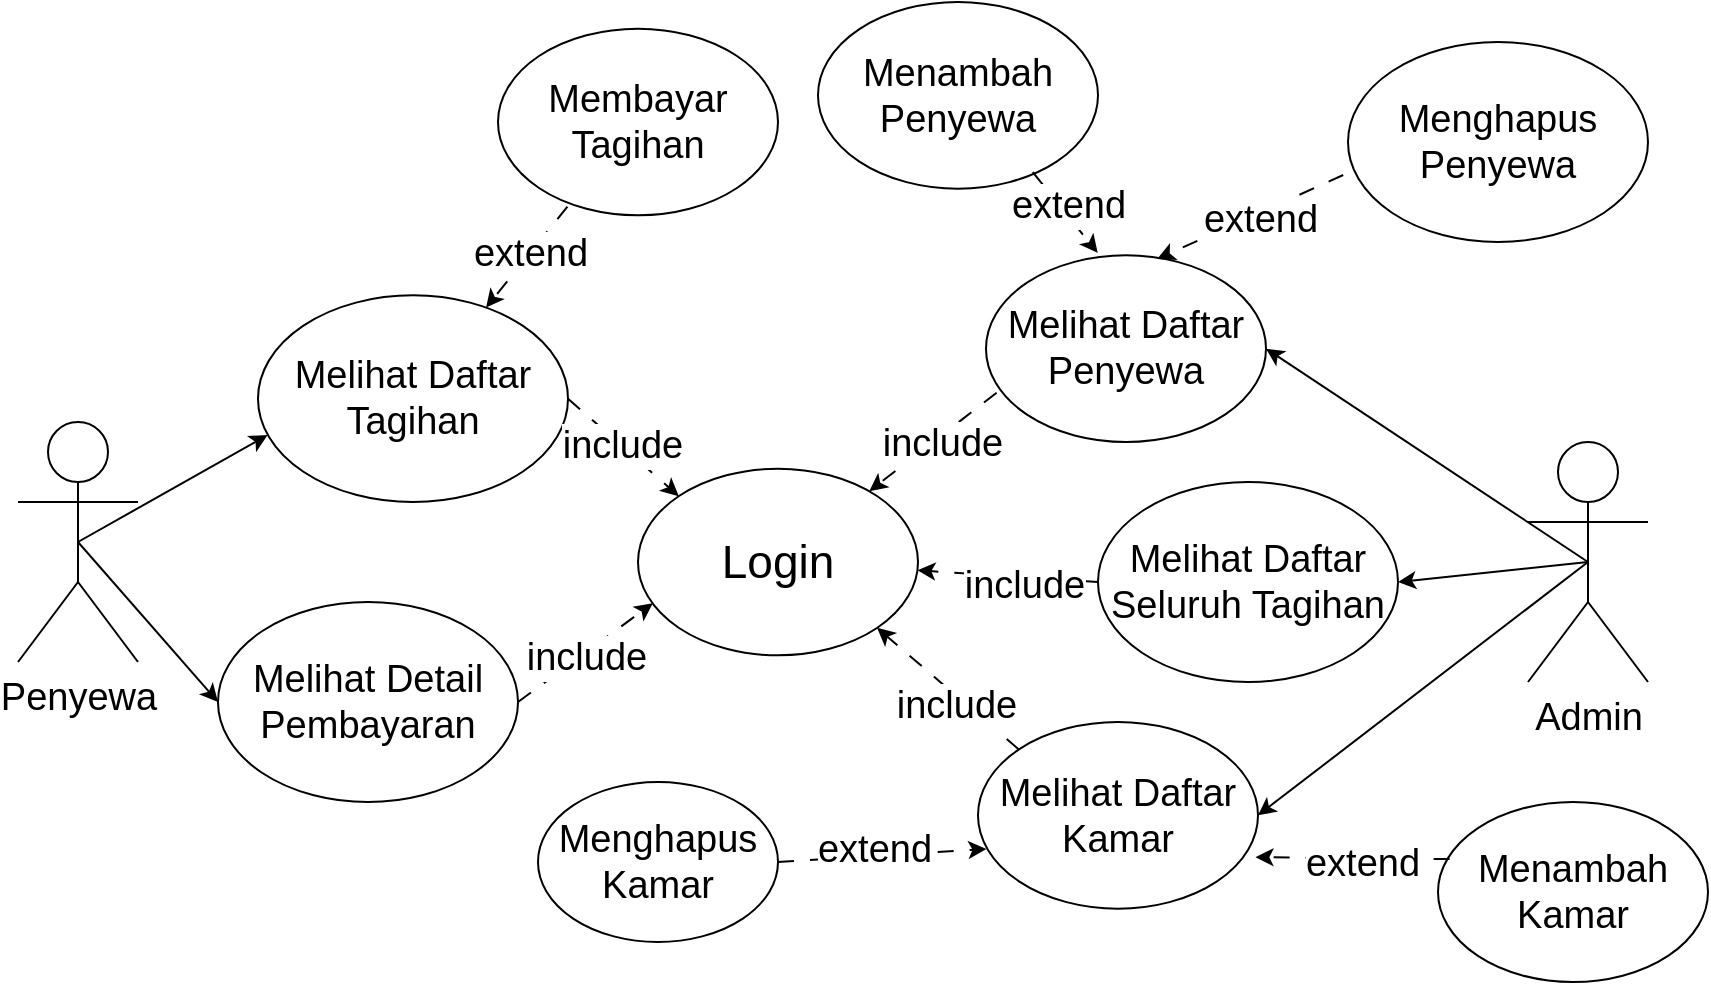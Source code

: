 <mxfile version="24.5.2" type="github">
  <diagram name="Halaman-1" id="odqo5G6KU87LUE8fHCEU">
    <mxGraphModel dx="733" dy="454" grid="1" gridSize="10" guides="1" tooltips="1" connect="1" arrows="1" fold="1" page="1" pageScale="1" pageWidth="1169" pageHeight="827" math="0" shadow="0">
      <root>
        <mxCell id="0" />
        <mxCell id="1" parent="0" />
        <mxCell id="24-caCGKZ3hmqMoE8zOM-1" value="&lt;font style=&quot;font-size: 19px;&quot;&gt;Admin&lt;/font&gt;" style="shape=umlActor;verticalLabelPosition=bottom;verticalAlign=top;html=1;outlineConnect=0;" parent="1" vertex="1">
          <mxGeometry x="855" y="370" width="60" height="120" as="geometry" />
        </mxCell>
        <mxCell id="24-caCGKZ3hmqMoE8zOM-2" value="&lt;font style=&quot;font-size: 19px;&quot;&gt;Penyewa&lt;/font&gt;" style="shape=umlActor;verticalLabelPosition=bottom;verticalAlign=top;html=1;outlineConnect=0;" parent="1" vertex="1">
          <mxGeometry x="100" y="360" width="60" height="120" as="geometry" />
        </mxCell>
        <mxCell id="24-caCGKZ3hmqMoE8zOM-4" value="&lt;font style=&quot;font-size: 23px;&quot;&gt;Login&lt;/font&gt;" style="ellipse;whiteSpace=wrap;html=1;" parent="1" vertex="1">
          <mxGeometry x="410" y="383.34" width="140" height="93.33" as="geometry" />
        </mxCell>
        <mxCell id="24-caCGKZ3hmqMoE8zOM-5" value="&lt;font style=&quot;font-size: 19px;&quot;&gt;Melihat Daftar Penyewa&lt;/font&gt;" style="ellipse;whiteSpace=wrap;html=1;" parent="1" vertex="1">
          <mxGeometry x="584" y="276.67" width="140" height="93.33" as="geometry" />
        </mxCell>
        <mxCell id="24-caCGKZ3hmqMoE8zOM-7" value="&lt;font style=&quot;font-size: 19px;&quot;&gt;Melihat Daftar Seluruh Tagihan&lt;/font&gt;" style="ellipse;whiteSpace=wrap;html=1;" parent="1" vertex="1">
          <mxGeometry x="640" y="390" width="150" height="100" as="geometry" />
        </mxCell>
        <mxCell id="24-caCGKZ3hmqMoE8zOM-11" value="" style="endArrow=classic;html=1;rounded=0;entryX=1;entryY=0.5;entryDx=0;entryDy=0;exitX=0.5;exitY=0.5;exitDx=0;exitDy=0;exitPerimeter=0;" parent="1" source="24-caCGKZ3hmqMoE8zOM-1" target="24-caCGKZ3hmqMoE8zOM-5" edge="1">
          <mxGeometry width="50" height="50" relative="1" as="geometry">
            <mxPoint x="1070" y="540" as="sourcePoint" />
            <mxPoint x="960" y="550" as="targetPoint" />
          </mxGeometry>
        </mxCell>
        <mxCell id="24-caCGKZ3hmqMoE8zOM-13" value="" style="endArrow=classic;html=1;rounded=0;entryX=1;entryY=0.5;entryDx=0;entryDy=0;exitX=0.5;exitY=0.5;exitDx=0;exitDy=0;exitPerimeter=0;" parent="1" source="24-caCGKZ3hmqMoE8zOM-1" target="24-caCGKZ3hmqMoE8zOM-7" edge="1">
          <mxGeometry width="50" height="50" relative="1" as="geometry">
            <mxPoint x="1105" y="540" as="sourcePoint" />
            <mxPoint x="892" y="632" as="targetPoint" />
          </mxGeometry>
        </mxCell>
        <mxCell id="24-caCGKZ3hmqMoE8zOM-15" value="" style="endArrow=classic;html=1;rounded=0;exitX=0.038;exitY=0.736;exitDx=0;exitDy=0;dashed=1;dashPattern=8 8;exitPerimeter=0;" parent="1" source="24-caCGKZ3hmqMoE8zOM-5" target="24-caCGKZ3hmqMoE8zOM-4" edge="1">
          <mxGeometry width="50" height="50" relative="1" as="geometry">
            <mxPoint x="760" y="420" as="sourcePoint" />
            <mxPoint x="592" y="652" as="targetPoint" />
          </mxGeometry>
        </mxCell>
        <mxCell id="24-caCGKZ3hmqMoE8zOM-19" value="&lt;font style=&quot;font-size: 19px;&quot;&gt;include&lt;/font&gt;" style="edgeLabel;html=1;align=center;verticalAlign=middle;resizable=0;points=[];" parent="24-caCGKZ3hmqMoE8zOM-15" vertex="1" connectable="0">
          <mxGeometry x="-0.081" y="3" relative="1" as="geometry">
            <mxPoint as="offset" />
          </mxGeometry>
        </mxCell>
        <mxCell id="24-caCGKZ3hmqMoE8zOM-16" value="" style="endArrow=classic;html=1;rounded=0;exitX=0;exitY=0.5;exitDx=0;exitDy=0;dashed=1;dashPattern=8 8;" parent="1" source="24-caCGKZ3hmqMoE8zOM-7" target="24-caCGKZ3hmqMoE8zOM-4" edge="1">
          <mxGeometry width="50" height="50" relative="1" as="geometry">
            <mxPoint x="760" y="550" as="sourcePoint" />
            <mxPoint x="602" y="662" as="targetPoint" />
          </mxGeometry>
        </mxCell>
        <mxCell id="24-caCGKZ3hmqMoE8zOM-20" value="&lt;font style=&quot;font-size: 19px;&quot;&gt;include&lt;/font&gt;" style="edgeLabel;html=1;align=center;verticalAlign=middle;resizable=0;points=[];" parent="24-caCGKZ3hmqMoE8zOM-16" vertex="1" connectable="0">
          <mxGeometry x="-0.186" y="4" relative="1" as="geometry">
            <mxPoint as="offset" />
          </mxGeometry>
        </mxCell>
        <mxCell id="24-caCGKZ3hmqMoE8zOM-21" value="&lt;font style=&quot;font-size: 19px;&quot;&gt;Menambah Penyewa&lt;/font&gt;" style="ellipse;whiteSpace=wrap;html=1;" parent="1" vertex="1">
          <mxGeometry x="500" y="150" width="140" height="93.33" as="geometry" />
        </mxCell>
        <mxCell id="24-caCGKZ3hmqMoE8zOM-22" value="&lt;font style=&quot;font-size: 19px;&quot;&gt;Menghapus Penyewa&lt;/font&gt;" style="ellipse;whiteSpace=wrap;html=1;" parent="1" vertex="1">
          <mxGeometry x="765" y="170" width="150" height="100" as="geometry" />
        </mxCell>
        <mxCell id="24-caCGKZ3hmqMoE8zOM-26" value="" style="endArrow=classic;html=1;rounded=0;exitX=0.767;exitY=0.912;exitDx=0;exitDy=0;dashed=1;dashPattern=8 8;entryX=0.399;entryY=-0.013;entryDx=0;entryDy=0;entryPerimeter=0;exitPerimeter=0;" parent="1" source="24-caCGKZ3hmqMoE8zOM-21" target="24-caCGKZ3hmqMoE8zOM-5" edge="1">
          <mxGeometry width="50" height="50" relative="1" as="geometry">
            <mxPoint x="875" y="309" as="sourcePoint" />
            <mxPoint x="668" y="575" as="targetPoint" />
          </mxGeometry>
        </mxCell>
        <mxCell id="24-caCGKZ3hmqMoE8zOM-27" value="&lt;font style=&quot;font-size: 19px;&quot;&gt;extend&lt;/font&gt;" style="edgeLabel;html=1;align=center;verticalAlign=middle;resizable=0;points=[];" parent="24-caCGKZ3hmqMoE8zOM-26" vertex="1" connectable="0">
          <mxGeometry x="-0.081" y="3" relative="1" as="geometry">
            <mxPoint as="offset" />
          </mxGeometry>
        </mxCell>
        <mxCell id="24-caCGKZ3hmqMoE8zOM-28" value="" style="endArrow=classic;html=1;rounded=0;exitX=-0.016;exitY=0.665;exitDx=0;exitDy=0;dashed=1;dashPattern=8 8;entryX=0.611;entryY=0.02;entryDx=0;entryDy=0;entryPerimeter=0;exitPerimeter=0;" parent="1" source="24-caCGKZ3hmqMoE8zOM-22" target="24-caCGKZ3hmqMoE8zOM-5" edge="1">
          <mxGeometry width="50" height="50" relative="1" as="geometry">
            <mxPoint x="810" y="100" as="sourcePoint" />
            <mxPoint x="930" y="250" as="targetPoint" />
          </mxGeometry>
        </mxCell>
        <mxCell id="24-caCGKZ3hmqMoE8zOM-29" value="&lt;font style=&quot;font-size: 19px;&quot;&gt;extend&lt;/font&gt;" style="edgeLabel;html=1;align=center;verticalAlign=middle;resizable=0;points=[];" parent="24-caCGKZ3hmqMoE8zOM-28" vertex="1" connectable="0">
          <mxGeometry x="-0.081" y="3" relative="1" as="geometry">
            <mxPoint as="offset" />
          </mxGeometry>
        </mxCell>
        <mxCell id="24-caCGKZ3hmqMoE8zOM-37" value="&lt;font style=&quot;font-size: 19px;&quot;&gt;Melihat Daftar Tagihan&lt;/font&gt;" style="ellipse;whiteSpace=wrap;html=1;" parent="1" vertex="1">
          <mxGeometry x="220" y="296.67" width="155" height="103.33" as="geometry" />
        </mxCell>
        <mxCell id="24-caCGKZ3hmqMoE8zOM-38" value="&lt;font style=&quot;font-size: 19px;&quot;&gt;Membayar Tagihan&lt;/font&gt;" style="ellipse;whiteSpace=wrap;html=1;" parent="1" vertex="1">
          <mxGeometry x="340" y="163.34" width="140" height="93.33" as="geometry" />
        </mxCell>
        <mxCell id="24-caCGKZ3hmqMoE8zOM-39" value="&lt;font style=&quot;font-size: 19px;&quot;&gt;Melihat Detail Pembayaran&lt;/font&gt;" style="ellipse;whiteSpace=wrap;html=1;" parent="1" vertex="1">
          <mxGeometry x="200" y="450" width="150" height="100" as="geometry" />
        </mxCell>
        <mxCell id="24-caCGKZ3hmqMoE8zOM-45" value="" style="endArrow=classic;html=1;rounded=0;entryX=0;entryY=0.5;entryDx=0;entryDy=0;exitX=0.5;exitY=0.5;exitDx=0;exitDy=0;exitPerimeter=0;" parent="1" source="24-caCGKZ3hmqMoE8zOM-2" target="24-caCGKZ3hmqMoE8zOM-39" edge="1">
          <mxGeometry width="50" height="50" relative="1" as="geometry">
            <mxPoint x="430" y="550" as="sourcePoint" />
            <mxPoint x="500" y="400" as="targetPoint" />
          </mxGeometry>
        </mxCell>
        <mxCell id="24-caCGKZ3hmqMoE8zOM-47" value="" style="endArrow=classic;html=1;rounded=0;entryX=0.031;entryY=0.676;entryDx=0;entryDy=0;exitX=0.5;exitY=0.5;exitDx=0;exitDy=0;exitPerimeter=0;entryPerimeter=0;" parent="1" source="24-caCGKZ3hmqMoE8zOM-2" target="24-caCGKZ3hmqMoE8zOM-37" edge="1">
          <mxGeometry width="50" height="50" relative="1" as="geometry">
            <mxPoint x="115" y="420" as="sourcePoint" />
            <mxPoint x="250" y="440" as="targetPoint" />
          </mxGeometry>
        </mxCell>
        <mxCell id="24-caCGKZ3hmqMoE8zOM-48" value="" style="endArrow=classic;html=1;rounded=0;entryX=0;entryY=0;entryDx=0;entryDy=0;exitX=1;exitY=0.5;exitDx=0;exitDy=0;dashed=1;dashPattern=8 8;" parent="1" source="24-caCGKZ3hmqMoE8zOM-37" target="24-caCGKZ3hmqMoE8zOM-4" edge="1">
          <mxGeometry width="50" height="50" relative="1" as="geometry">
            <mxPoint x="849" y="526" as="sourcePoint" />
            <mxPoint x="683" y="460" as="targetPoint" />
          </mxGeometry>
        </mxCell>
        <mxCell id="24-caCGKZ3hmqMoE8zOM-49" value="&lt;font style=&quot;font-size: 19px;&quot;&gt;include&lt;/font&gt;" style="edgeLabel;html=1;align=center;verticalAlign=middle;resizable=0;points=[];" parent="24-caCGKZ3hmqMoE8zOM-48" vertex="1" connectable="0">
          <mxGeometry x="-0.057" y="-1" relative="1" as="geometry">
            <mxPoint x="1" as="offset" />
          </mxGeometry>
        </mxCell>
        <mxCell id="24-caCGKZ3hmqMoE8zOM-50" value="" style="endArrow=classic;html=1;rounded=0;exitX=0.248;exitY=0.953;exitDx=0;exitDy=0;dashed=1;dashPattern=8 8;exitPerimeter=0;" parent="1" source="24-caCGKZ3hmqMoE8zOM-38" target="24-caCGKZ3hmqMoE8zOM-37" edge="1">
          <mxGeometry width="50" height="50" relative="1" as="geometry">
            <mxPoint x="370" y="280" as="sourcePoint" />
            <mxPoint x="325" y="288" as="targetPoint" />
          </mxGeometry>
        </mxCell>
        <mxCell id="24-caCGKZ3hmqMoE8zOM-51" value="&lt;font style=&quot;font-size: 19px;&quot;&gt;extend&lt;/font&gt;" style="edgeLabel;html=1;align=center;verticalAlign=middle;resizable=0;points=[];" parent="24-caCGKZ3hmqMoE8zOM-50" vertex="1" connectable="0">
          <mxGeometry x="-0.057" y="-1" relative="1" as="geometry">
            <mxPoint x="1" as="offset" />
          </mxGeometry>
        </mxCell>
        <mxCell id="24-caCGKZ3hmqMoE8zOM-52" value="" style="endArrow=classic;html=1;rounded=0;entryX=0.053;entryY=0.721;entryDx=0;entryDy=0;exitX=1;exitY=0.5;exitDx=0;exitDy=0;dashed=1;dashPattern=8 8;entryPerimeter=0;" parent="1" source="24-caCGKZ3hmqMoE8zOM-39" target="24-caCGKZ3hmqMoE8zOM-4" edge="1">
          <mxGeometry width="50" height="50" relative="1" as="geometry">
            <mxPoint x="370" y="440" as="sourcePoint" />
            <mxPoint x="570" y="480" as="targetPoint" />
          </mxGeometry>
        </mxCell>
        <mxCell id="24-caCGKZ3hmqMoE8zOM-53" value="&lt;font style=&quot;font-size: 19px;&quot;&gt;include&lt;/font&gt;" style="edgeLabel;html=1;align=center;verticalAlign=middle;resizable=0;points=[];" parent="24-caCGKZ3hmqMoE8zOM-52" vertex="1" connectable="0">
          <mxGeometry x="-0.057" y="-1" relative="1" as="geometry">
            <mxPoint x="1" as="offset" />
          </mxGeometry>
        </mxCell>
        <mxCell id="bF2cHZxIdzyqQh2-dYHG-1" value="&lt;font style=&quot;font-size: 19px;&quot;&gt;Melihat Daftar Kamar&lt;/font&gt;" style="ellipse;whiteSpace=wrap;html=1;" parent="1" vertex="1">
          <mxGeometry x="580" y="510" width="140" height="93.33" as="geometry" />
        </mxCell>
        <mxCell id="bF2cHZxIdzyqQh2-dYHG-2" value="" style="endArrow=classic;html=1;rounded=0;entryX=1;entryY=0.5;entryDx=0;entryDy=0;exitX=0.5;exitY=0.5;exitDx=0;exitDy=0;exitPerimeter=0;" parent="1" source="24-caCGKZ3hmqMoE8zOM-1" target="bF2cHZxIdzyqQh2-dYHG-1" edge="1">
          <mxGeometry width="50" height="50" relative="1" as="geometry">
            <mxPoint x="885" y="500" as="sourcePoint" />
            <mxPoint x="750" y="490" as="targetPoint" />
          </mxGeometry>
        </mxCell>
        <mxCell id="bF2cHZxIdzyqQh2-dYHG-4" value="&lt;font style=&quot;font-size: 19px;&quot;&gt;Menghapus Kamar&lt;/font&gt;" style="ellipse;whiteSpace=wrap;html=1;" parent="1" vertex="1">
          <mxGeometry x="360" y="540" width="120" height="80" as="geometry" />
        </mxCell>
        <mxCell id="bF2cHZxIdzyqQh2-dYHG-5" value="&lt;font style=&quot;font-size: 19px;&quot;&gt;Menambah Kamar&lt;/font&gt;" style="ellipse;whiteSpace=wrap;html=1;" parent="1" vertex="1">
          <mxGeometry x="810" y="550" width="135" height="90" as="geometry" />
        </mxCell>
        <mxCell id="bF2cHZxIdzyqQh2-dYHG-7" value="" style="endArrow=classic;html=1;rounded=0;exitX=1;exitY=0.5;exitDx=0;exitDy=0;dashed=1;dashPattern=8 8;entryX=0.03;entryY=0.68;entryDx=0;entryDy=0;entryPerimeter=0;" parent="1" source="bF2cHZxIdzyqQh2-dYHG-4" target="bF2cHZxIdzyqQh2-dYHG-1" edge="1">
          <mxGeometry width="50" height="50" relative="1" as="geometry">
            <mxPoint x="642" y="298" as="sourcePoint" />
            <mxPoint x="770" y="620" as="targetPoint" />
          </mxGeometry>
        </mxCell>
        <mxCell id="bF2cHZxIdzyqQh2-dYHG-8" value="&lt;font style=&quot;font-size: 19px;&quot;&gt;extend&lt;/font&gt;" style="edgeLabel;html=1;align=center;verticalAlign=middle;resizable=0;points=[];" parent="bF2cHZxIdzyqQh2-dYHG-7" vertex="1" connectable="0">
          <mxGeometry x="-0.081" y="3" relative="1" as="geometry">
            <mxPoint as="offset" />
          </mxGeometry>
        </mxCell>
        <mxCell id="bF2cHZxIdzyqQh2-dYHG-9" value="" style="endArrow=classic;html=1;rounded=0;exitX=0.043;exitY=0.317;exitDx=0;exitDy=0;dashed=1;dashPattern=8 8;entryX=0.991;entryY=0.724;entryDx=0;entryDy=0;exitPerimeter=0;entryPerimeter=0;" parent="1" source="bF2cHZxIdzyqQh2-dYHG-5" target="bF2cHZxIdzyqQh2-dYHG-1" edge="1">
          <mxGeometry width="50" height="50" relative="1" as="geometry">
            <mxPoint x="682" y="682" as="sourcePoint" />
            <mxPoint x="778" y="672" as="targetPoint" />
          </mxGeometry>
        </mxCell>
        <mxCell id="bF2cHZxIdzyqQh2-dYHG-10" value="&lt;font style=&quot;font-size: 19px;&quot;&gt;extend&lt;/font&gt;" style="edgeLabel;html=1;align=center;verticalAlign=middle;resizable=0;points=[];" parent="bF2cHZxIdzyqQh2-dYHG-9" vertex="1" connectable="0">
          <mxGeometry x="-0.081" y="3" relative="1" as="geometry">
            <mxPoint as="offset" />
          </mxGeometry>
        </mxCell>
        <mxCell id="WbHXAT01yphLktaHBafx-1" value="" style="endArrow=classic;html=1;rounded=0;exitX=0;exitY=0;exitDx=0;exitDy=0;dashed=1;dashPattern=8 8;entryX=1;entryY=1;entryDx=0;entryDy=0;" parent="1" source="bF2cHZxIdzyqQh2-dYHG-1" target="24-caCGKZ3hmqMoE8zOM-4" edge="1">
          <mxGeometry width="50" height="50" relative="1" as="geometry">
            <mxPoint x="650" y="500" as="sourcePoint" />
            <mxPoint x="556" y="477" as="targetPoint" />
          </mxGeometry>
        </mxCell>
        <mxCell id="WbHXAT01yphLktaHBafx-2" value="&lt;font style=&quot;font-size: 19px;&quot;&gt;include&lt;/font&gt;" style="edgeLabel;html=1;align=center;verticalAlign=middle;resizable=0;points=[];" parent="WbHXAT01yphLktaHBafx-1" vertex="1" connectable="0">
          <mxGeometry x="-0.186" y="4" relative="1" as="geometry">
            <mxPoint as="offset" />
          </mxGeometry>
        </mxCell>
      </root>
    </mxGraphModel>
  </diagram>
</mxfile>
